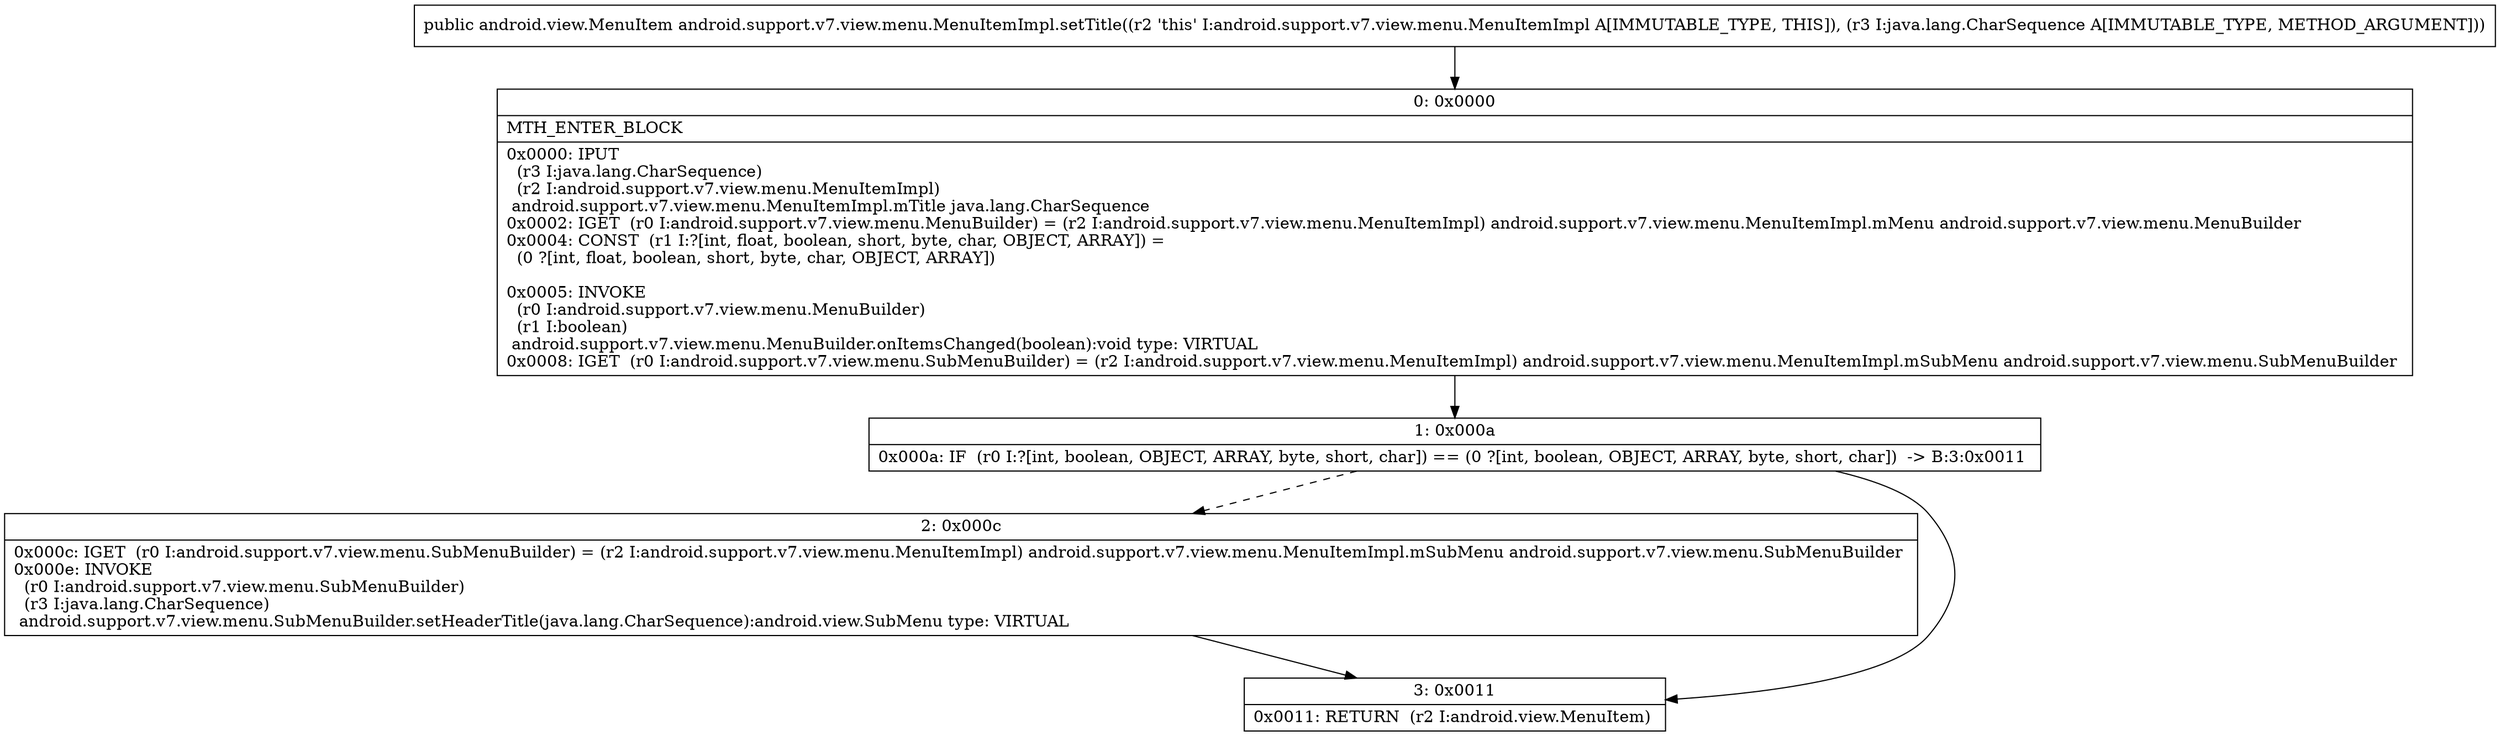 digraph "CFG forandroid.support.v7.view.menu.MenuItemImpl.setTitle(Ljava\/lang\/CharSequence;)Landroid\/view\/MenuItem;" {
Node_0 [shape=record,label="{0\:\ 0x0000|MTH_ENTER_BLOCK\l|0x0000: IPUT  \l  (r3 I:java.lang.CharSequence)\l  (r2 I:android.support.v7.view.menu.MenuItemImpl)\l android.support.v7.view.menu.MenuItemImpl.mTitle java.lang.CharSequence \l0x0002: IGET  (r0 I:android.support.v7.view.menu.MenuBuilder) = (r2 I:android.support.v7.view.menu.MenuItemImpl) android.support.v7.view.menu.MenuItemImpl.mMenu android.support.v7.view.menu.MenuBuilder \l0x0004: CONST  (r1 I:?[int, float, boolean, short, byte, char, OBJECT, ARRAY]) = \l  (0 ?[int, float, boolean, short, byte, char, OBJECT, ARRAY])\l \l0x0005: INVOKE  \l  (r0 I:android.support.v7.view.menu.MenuBuilder)\l  (r1 I:boolean)\l android.support.v7.view.menu.MenuBuilder.onItemsChanged(boolean):void type: VIRTUAL \l0x0008: IGET  (r0 I:android.support.v7.view.menu.SubMenuBuilder) = (r2 I:android.support.v7.view.menu.MenuItemImpl) android.support.v7.view.menu.MenuItemImpl.mSubMenu android.support.v7.view.menu.SubMenuBuilder \l}"];
Node_1 [shape=record,label="{1\:\ 0x000a|0x000a: IF  (r0 I:?[int, boolean, OBJECT, ARRAY, byte, short, char]) == (0 ?[int, boolean, OBJECT, ARRAY, byte, short, char])  \-\> B:3:0x0011 \l}"];
Node_2 [shape=record,label="{2\:\ 0x000c|0x000c: IGET  (r0 I:android.support.v7.view.menu.SubMenuBuilder) = (r2 I:android.support.v7.view.menu.MenuItemImpl) android.support.v7.view.menu.MenuItemImpl.mSubMenu android.support.v7.view.menu.SubMenuBuilder \l0x000e: INVOKE  \l  (r0 I:android.support.v7.view.menu.SubMenuBuilder)\l  (r3 I:java.lang.CharSequence)\l android.support.v7.view.menu.SubMenuBuilder.setHeaderTitle(java.lang.CharSequence):android.view.SubMenu type: VIRTUAL \l}"];
Node_3 [shape=record,label="{3\:\ 0x0011|0x0011: RETURN  (r2 I:android.view.MenuItem) \l}"];
MethodNode[shape=record,label="{public android.view.MenuItem android.support.v7.view.menu.MenuItemImpl.setTitle((r2 'this' I:android.support.v7.view.menu.MenuItemImpl A[IMMUTABLE_TYPE, THIS]), (r3 I:java.lang.CharSequence A[IMMUTABLE_TYPE, METHOD_ARGUMENT])) }"];
MethodNode -> Node_0;
Node_0 -> Node_1;
Node_1 -> Node_2[style=dashed];
Node_1 -> Node_3;
Node_2 -> Node_3;
}


